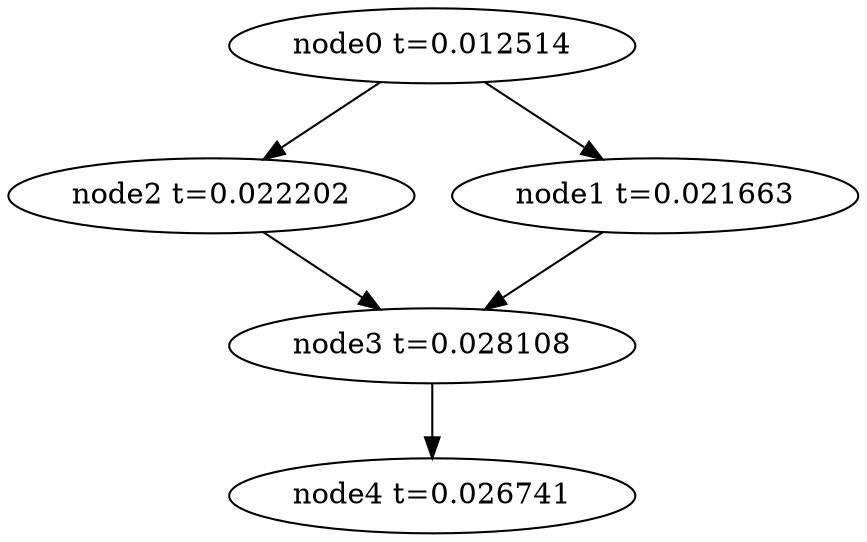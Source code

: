 digraph g{
	node4[label="node4 t=0.026741"]
	node3 -> node4
	node3[label="node3 t=0.028108"];
	node2 -> node3
	node2[label="node2 t=0.022202"];
	node1 -> node3
	node1[label="node1 t=0.021663"];
	node0 -> node2
	node0 -> node1
	node0[label="node0 t=0.012514"];
}
